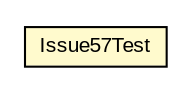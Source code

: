 #!/usr/local/bin/dot
#
# Class diagram 
# Generated by UMLGraph version 5.1 (http://www.umlgraph.org/)
#

digraph G {
	edge [fontname="arial",fontsize=10,labelfontname="arial",labelfontsize=10];
	node [fontname="arial",fontsize=10,shape=plaintext];
	nodesep=0.25;
	ranksep=0.5;
	// com.helger.schematron.ant.Issue57Test
	c3381 [label=<<table title="com.helger.schematron.ant.Issue57Test" border="0" cellborder="1" cellspacing="0" cellpadding="2" port="p" bgcolor="lemonChiffon" href="./Issue57Test.html">
		<tr><td><table border="0" cellspacing="0" cellpadding="1">
<tr><td align="center" balign="center"> Issue57Test </td></tr>
		</table></td></tr>
		</table>>, fontname="arial", fontcolor="black", fontsize=10.0];
}

